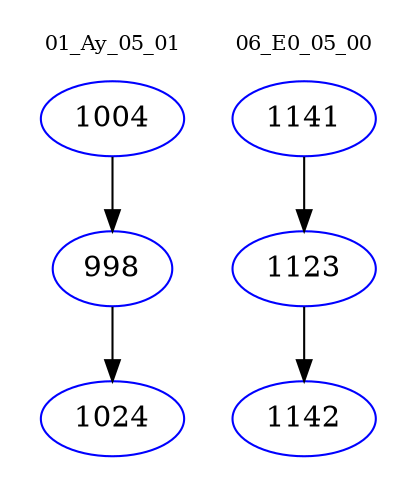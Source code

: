 digraph{
subgraph cluster_0 {
color = white
label = "01_Ay_05_01";
fontsize=10;
T0_1004 [label="1004", color="blue"]
T0_1004 -> T0_998 [color="black"]
T0_998 [label="998", color="blue"]
T0_998 -> T0_1024 [color="black"]
T0_1024 [label="1024", color="blue"]
}
subgraph cluster_1 {
color = white
label = "06_E0_05_00";
fontsize=10;
T1_1141 [label="1141", color="blue"]
T1_1141 -> T1_1123 [color="black"]
T1_1123 [label="1123", color="blue"]
T1_1123 -> T1_1142 [color="black"]
T1_1142 [label="1142", color="blue"]
}
}
